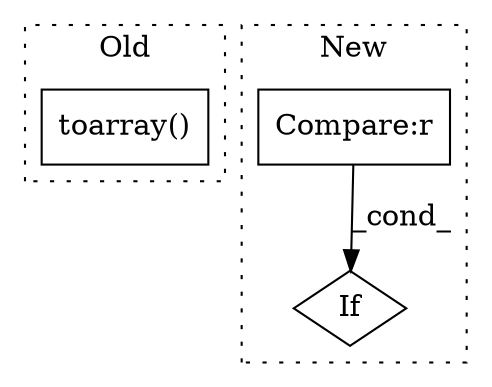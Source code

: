 digraph G {
subgraph cluster0 {
1 [label="toarray()" a="75" s="878" l="13" shape="box"];
label = "Old";
style="dotted";
}
subgraph cluster1 {
2 [label="If" a="96" s="1495" l="3" shape="diamond"];
3 [label="Compare:r" a="40" s="1509" l="11" shape="box"];
label = "New";
style="dotted";
}
3 -> 2 [label="_cond_"];
}